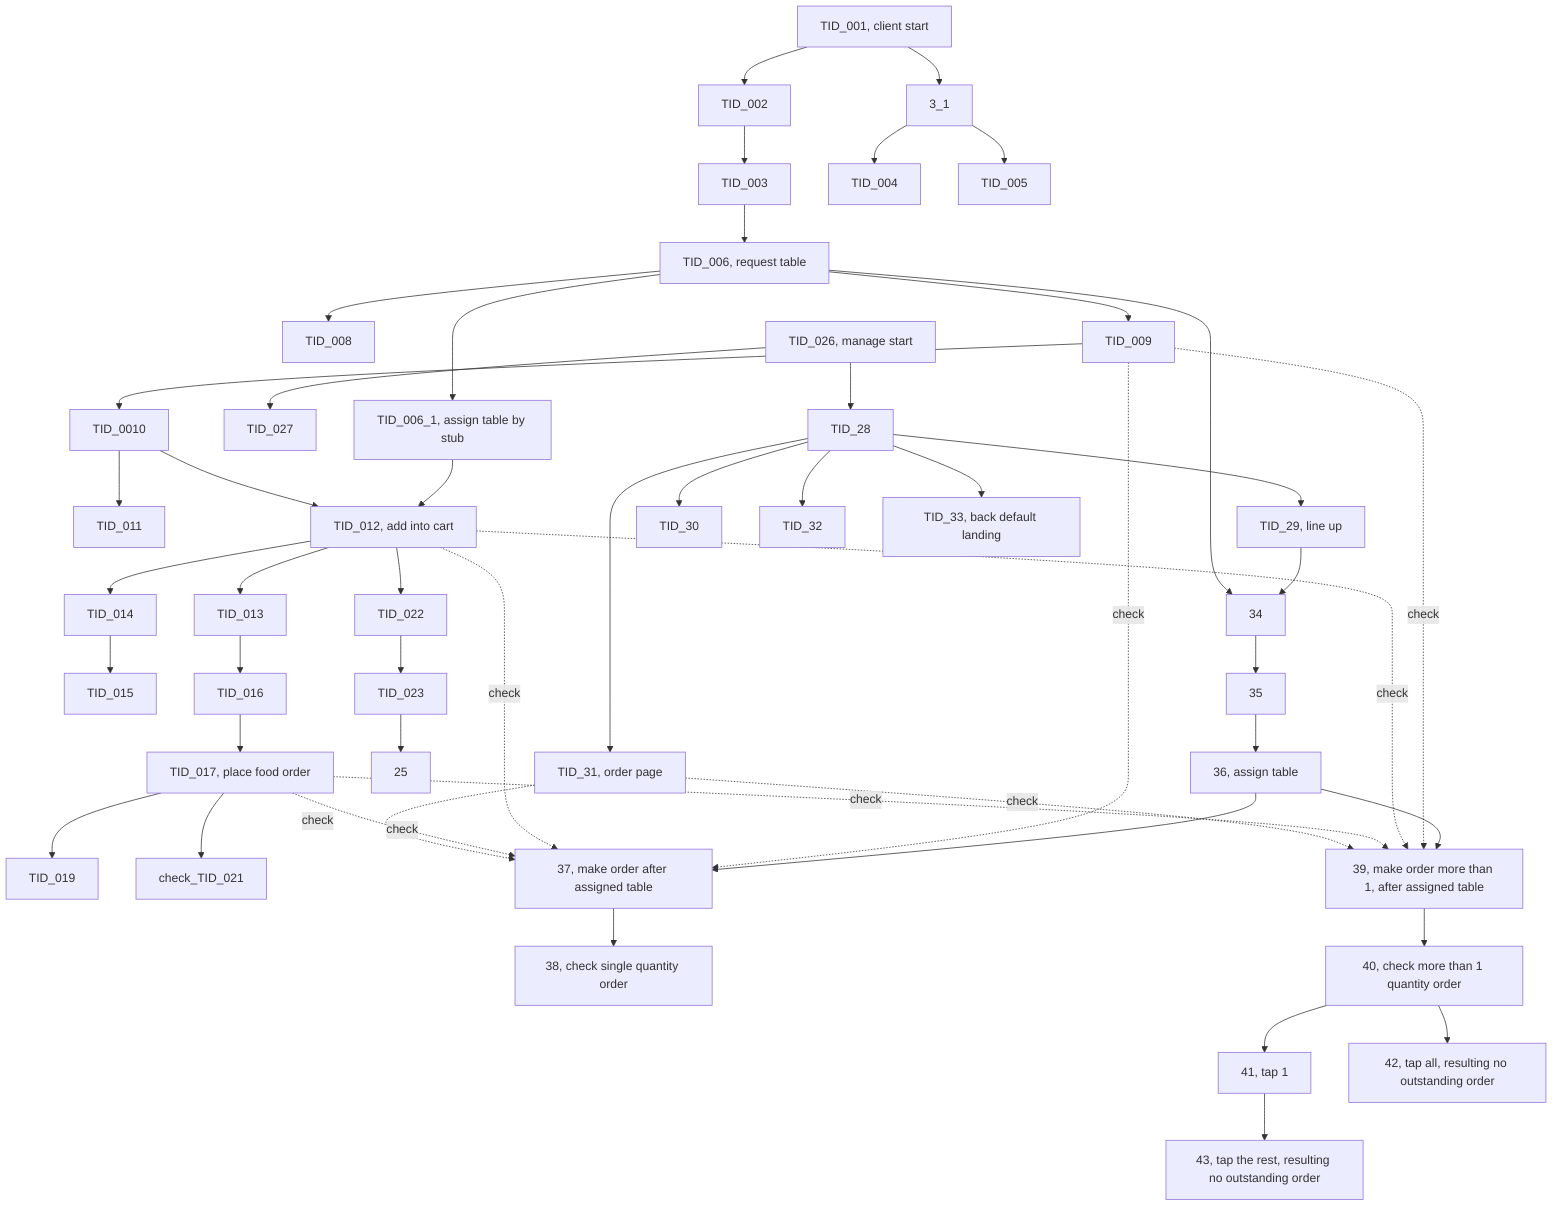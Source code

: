 graph TD
  1[TID_001, client start]-->2[TID_002]
  2-->3[TID_003]
  1-->3_1
  3_1-->4[TID_004]
  3_1-->5[TID_005]
  3-->6[TID_006, request table]
  6-->6_1[TID_006_1, assign table by stub]
  6-->8[TID_008]
  6-->9[TID_009]
  9-->10[TID_0010]
  10-->11[TID_011]
  6_1-->12
  10-->12[TID_012, add into cart]
  12-->13[TID_013]
  12-->14[TID_014]
  14-->15[TID_015]
  13-->16[TID_016]
  16-->17[TID_017, place food order]
  17-->19[TID_019]
  17-->21[check_TID_021]
  12-->22[TID_022]
  22-->23[TID_023]
  23-->25

  26[TID_026, manage start]-->27[TID_027]
  26-->28[TID_28]
  28-->29[TID_29, line up]
  28-->30[TID_30]
  28-->31[TID_31, order page]
  28-->32[TID_32]
  28-->33[TID_33, back default landing]
  29-->34
  6-->34
  34-->35
  35-->36[36, assign table]
  36-->37[37, make order after assigned table]
  9-. check .->37
  12-. check .->37
  17-. check .->37
  31-. check .->37
  37-->38[38, check single quantity order]

  36-->39[39, make order more than 1, after assigned table]
  9-. check .->39
  12-. check .->39
  17-. check .->39
  31-. check .->39
  39-->40[40, check more than 1 quantity order]

  40-->41[41, tap 1]
  40-->42[42, tap all, resulting no outstanding order]
  41-->43[43, tap the rest, resulting no outstanding order]